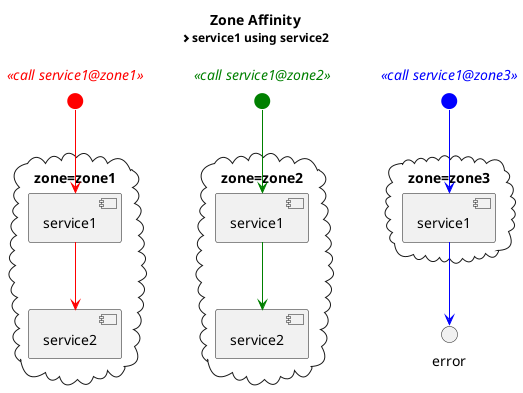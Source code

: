 @startuml
title **Zone Affinity**\n<size:12><&chevron-right>service1 using service2
skinparam interface {
  backgroundColor<<call service1@zone1>> Red
  fontColor<<call service1@zone1>> Red
  borderColor<<call service1@zone1>> Red
  backgroundColor<<call service1@zone2>> Green
  fontColor<<call service1@zone2>> Green
  borderColor<<call service1@zone2>> Green
  backgroundColor<<call service1@zone3>> Blue
  fontColor<<call service1@zone3>> Blue
  borderColor<<call service1@zone3>> Blue
}
skinparam component {
  ArrowColor<<call service1@zone1>> Red
  ArrowFontColor<<call service1@zone1>> Red
  ArrowColor<<call service1@zone2>> Green
  ArrowFontColor<<call service1@zone2>> Green
  ArrowColor<<call service1@zone3>> Blue
  ArrowFontColor<<call service1@zone3>> Blue
}

cloud "zone=zone1"{
  [service1] as service11
  [service2] as service21
}

cloud "zone=zone2"{
  [service1] as service12
  [service2] as service22
}

cloud "zone=zone3"{
  [service1] as service13
}

() " " as request1 <<call service1@zone1>>
request1 -down->  service11 <<call service1@zone1>>
service11 -down-> service21 <<call service1@zone1>>

() " " as request2 <<call service1@zone2>>
request2 -down->  service12 <<call service1@zone2>>
service12 -down-> service22 <<call service1@zone2>>

() " " as request3 <<call service1@zone3>>
request3 -down-> service13 <<call service1@zone3>>
service13 -down-> error <<call service1@zone3>>
@enduml